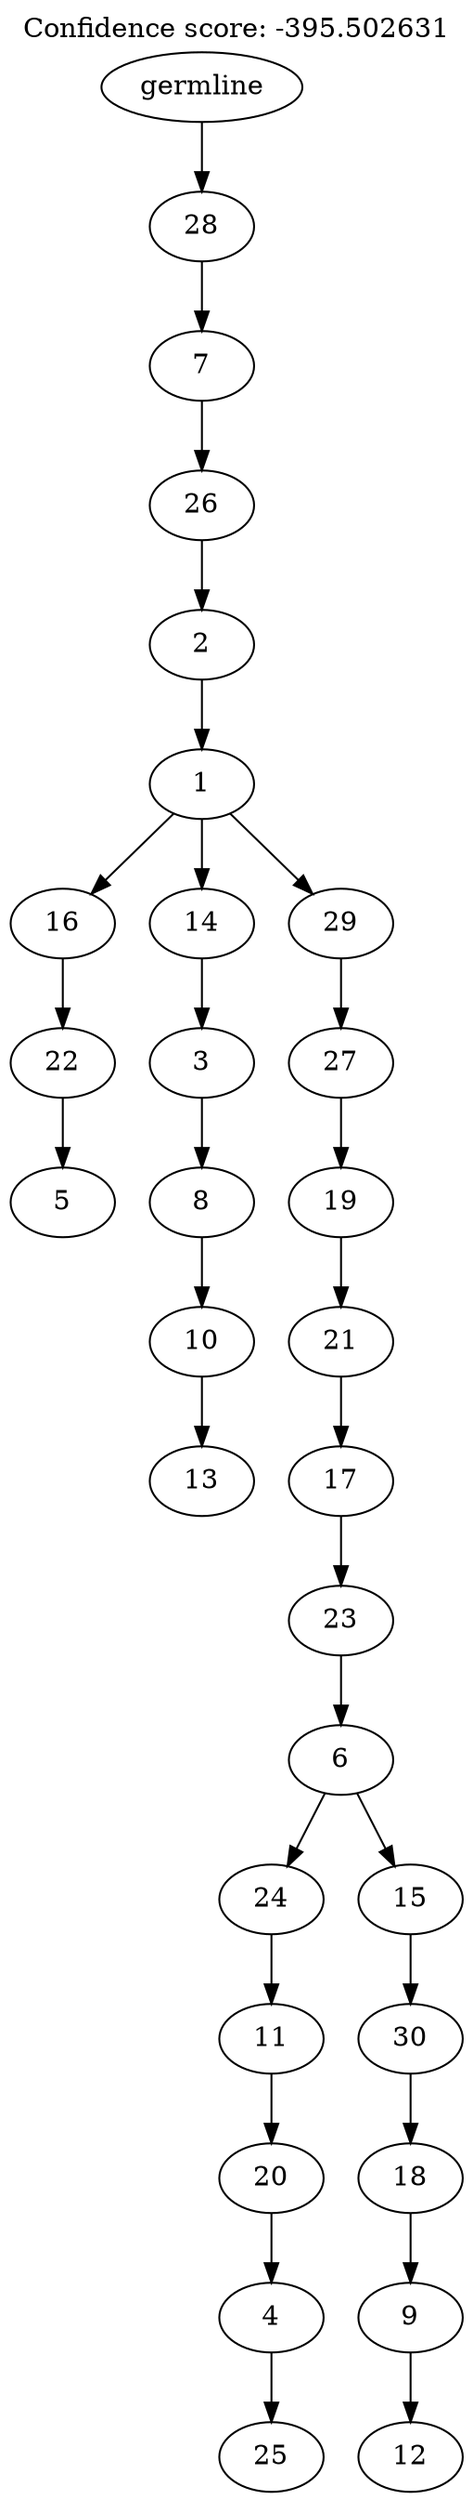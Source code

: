 digraph g {
	"29" -> "30";
	"30" [label="5"];
	"28" -> "29";
	"29" [label="22"];
	"26" -> "27";
	"27" [label="13"];
	"25" -> "26";
	"26" [label="10"];
	"24" -> "25";
	"25" [label="8"];
	"23" -> "24";
	"24" [label="3"];
	"21" -> "22";
	"22" [label="25"];
	"20" -> "21";
	"21" [label="4"];
	"19" -> "20";
	"20" [label="20"];
	"18" -> "19";
	"19" [label="11"];
	"16" -> "17";
	"17" [label="12"];
	"15" -> "16";
	"16" [label="9"];
	"14" -> "15";
	"15" [label="18"];
	"13" -> "14";
	"14" [label="30"];
	"12" -> "13";
	"13" [label="15"];
	"12" -> "18";
	"18" [label="24"];
	"11" -> "12";
	"12" [label="6"];
	"10" -> "11";
	"11" [label="23"];
	"9" -> "10";
	"10" [label="17"];
	"8" -> "9";
	"9" [label="21"];
	"7" -> "8";
	"8" [label="19"];
	"6" -> "7";
	"7" [label="27"];
	"5" -> "6";
	"6" [label="29"];
	"5" -> "23";
	"23" [label="14"];
	"5" -> "28";
	"28" [label="16"];
	"4" -> "5";
	"5" [label="1"];
	"3" -> "4";
	"4" [label="2"];
	"2" -> "3";
	"3" [label="26"];
	"1" -> "2";
	"2" [label="7"];
	"0" -> "1";
	"1" [label="28"];
	"0" [label="germline"];
	labelloc="t";
	label="Confidence score: -395.502631";
}
